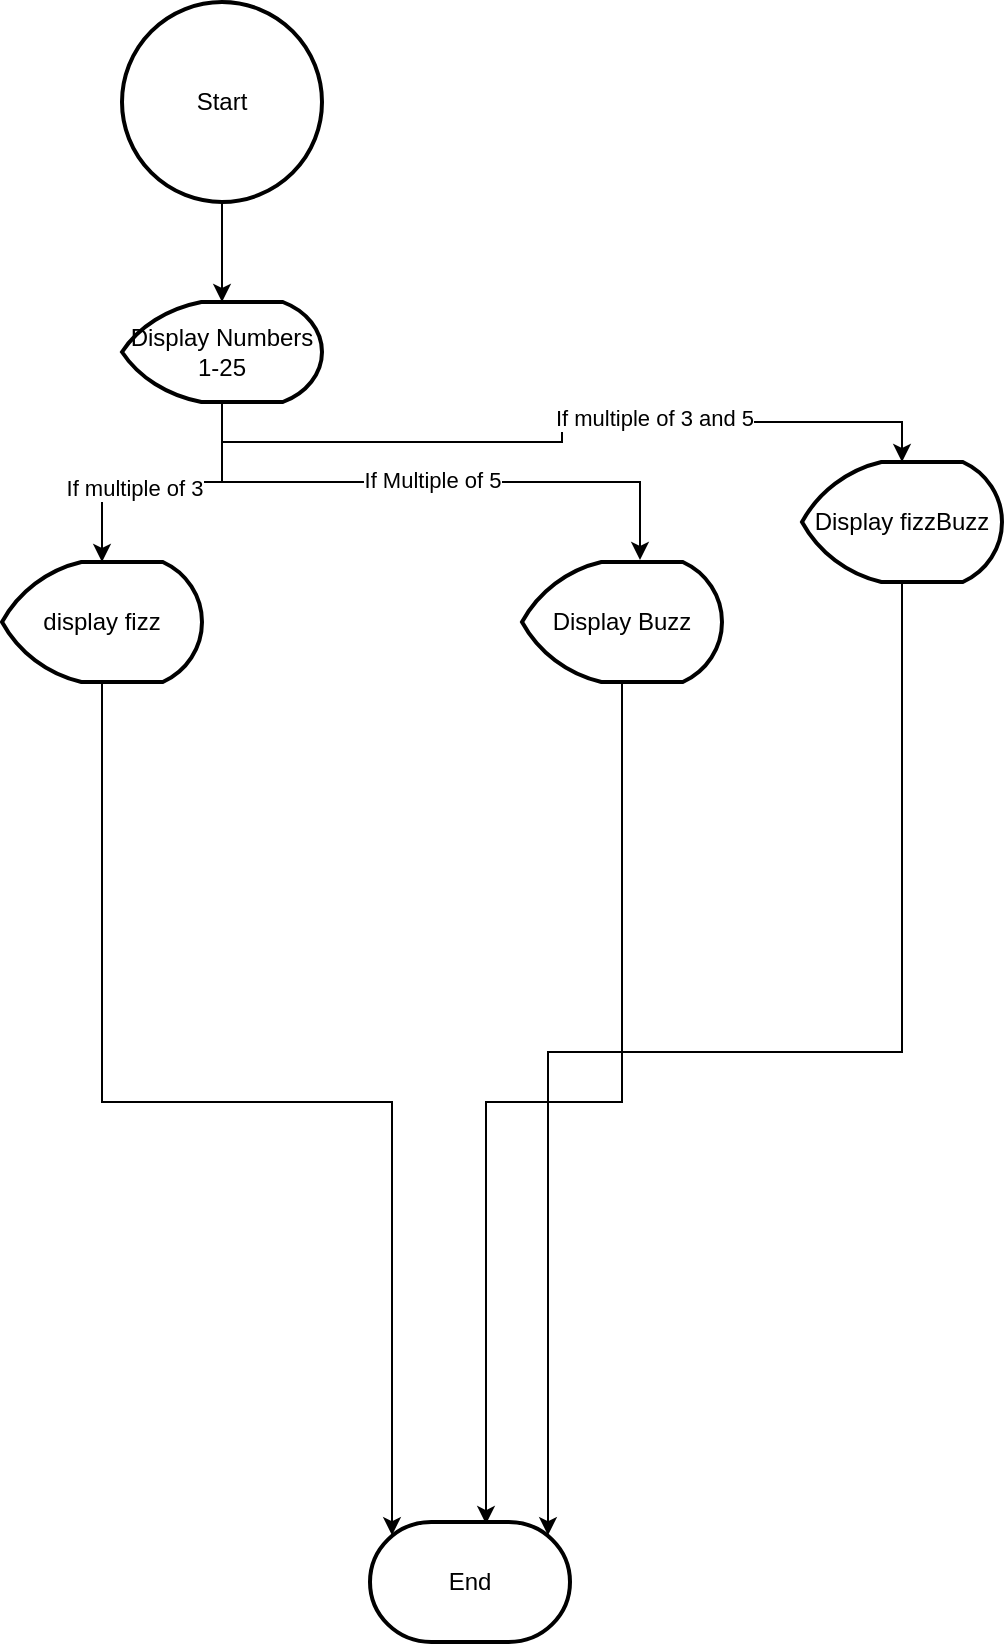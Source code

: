 <mxfile version="26.0.15">
  <diagram id="C5RBs43oDa-KdzZeNtuy" name="Page-1">
    <mxGraphModel dx="2072" dy="1124" grid="1" gridSize="10" guides="1" tooltips="1" connect="1" arrows="1" fold="1" page="1" pageScale="1" pageWidth="827" pageHeight="1169" math="0" shadow="0">
      <root>
        <mxCell id="WIyWlLk6GJQsqaUBKTNV-0" />
        <mxCell id="WIyWlLk6GJQsqaUBKTNV-1" parent="WIyWlLk6GJQsqaUBKTNV-0" />
        <mxCell id="R2d8Acfa6SfkNJneHcL2-3" style="edgeStyle=orthogonalEdgeStyle;rounded=0;orthogonalLoop=1;jettySize=auto;html=1;exitX=0.5;exitY=1;exitDx=0;exitDy=0;exitPerimeter=0;" edge="1" parent="WIyWlLk6GJQsqaUBKTNV-1" source="R2d8Acfa6SfkNJneHcL2-0" target="R2d8Acfa6SfkNJneHcL2-2">
          <mxGeometry relative="1" as="geometry" />
        </mxCell>
        <mxCell id="R2d8Acfa6SfkNJneHcL2-0" value="Start" style="strokeWidth=2;html=1;shape=mxgraph.flowchart.start_2;whiteSpace=wrap;" vertex="1" parent="WIyWlLk6GJQsqaUBKTNV-1">
          <mxGeometry x="240" y="20" width="100" height="100" as="geometry" />
        </mxCell>
        <mxCell id="R2d8Acfa6SfkNJneHcL2-1" value="End" style="strokeWidth=2;html=1;shape=mxgraph.flowchart.terminator;whiteSpace=wrap;" vertex="1" parent="WIyWlLk6GJQsqaUBKTNV-1">
          <mxGeometry x="364" y="780" width="100" height="60" as="geometry" />
        </mxCell>
        <mxCell id="R2d8Acfa6SfkNJneHcL2-4" style="edgeStyle=orthogonalEdgeStyle;rounded=0;orthogonalLoop=1;jettySize=auto;html=1;exitX=0.5;exitY=1;exitDx=0;exitDy=0;exitPerimeter=0;entryX=0.5;entryY=0;entryDx=0;entryDy=0;entryPerimeter=0;" edge="1" parent="WIyWlLk6GJQsqaUBKTNV-1" source="R2d8Acfa6SfkNJneHcL2-2" target="R2d8Acfa6SfkNJneHcL2-8">
          <mxGeometry relative="1" as="geometry">
            <mxPoint x="250" y="300" as="targetPoint" />
          </mxGeometry>
        </mxCell>
        <mxCell id="R2d8Acfa6SfkNJneHcL2-7" value="If multiple of 3" style="edgeLabel;html=1;align=center;verticalAlign=middle;resizable=0;points=[];" vertex="1" connectable="0" parent="R2d8Acfa6SfkNJneHcL2-4">
          <mxGeometry x="0.208" y="3" relative="1" as="geometry">
            <mxPoint as="offset" />
          </mxGeometry>
        </mxCell>
        <mxCell id="R2d8Acfa6SfkNJneHcL2-5" style="edgeStyle=orthogonalEdgeStyle;rounded=0;orthogonalLoop=1;jettySize=auto;html=1;exitX=0.5;exitY=1;exitDx=0;exitDy=0;exitPerimeter=0;entryX=0.59;entryY=-0.017;entryDx=0;entryDy=0;entryPerimeter=0;" edge="1" parent="WIyWlLk6GJQsqaUBKTNV-1" source="R2d8Acfa6SfkNJneHcL2-2" target="R2d8Acfa6SfkNJneHcL2-9">
          <mxGeometry relative="1" as="geometry">
            <mxPoint x="570" y="300" as="targetPoint" />
          </mxGeometry>
        </mxCell>
        <mxCell id="R2d8Acfa6SfkNJneHcL2-6" value="If Multiple of 5" style="edgeLabel;html=1;align=center;verticalAlign=middle;resizable=0;points=[];" vertex="1" connectable="0" parent="R2d8Acfa6SfkNJneHcL2-5">
          <mxGeometry x="0.007" y="1" relative="1" as="geometry">
            <mxPoint as="offset" />
          </mxGeometry>
        </mxCell>
        <mxCell id="R2d8Acfa6SfkNJneHcL2-15" style="edgeStyle=orthogonalEdgeStyle;rounded=0;orthogonalLoop=1;jettySize=auto;html=1;exitX=0.5;exitY=1;exitDx=0;exitDy=0;exitPerimeter=0;" edge="1" parent="WIyWlLk6GJQsqaUBKTNV-1" source="R2d8Acfa6SfkNJneHcL2-2" target="R2d8Acfa6SfkNJneHcL2-13">
          <mxGeometry relative="1" as="geometry" />
        </mxCell>
        <mxCell id="R2d8Acfa6SfkNJneHcL2-16" value="If multiple of 3 and 5" style="edgeLabel;html=1;align=center;verticalAlign=middle;resizable=0;points=[];" vertex="1" connectable="0" parent="R2d8Acfa6SfkNJneHcL2-15">
          <mxGeometry x="0.262" y="2" relative="1" as="geometry">
            <mxPoint as="offset" />
          </mxGeometry>
        </mxCell>
        <mxCell id="R2d8Acfa6SfkNJneHcL2-2" value="Display Numbers 1-25" style="strokeWidth=2;html=1;shape=mxgraph.flowchart.display;whiteSpace=wrap;" vertex="1" parent="WIyWlLk6GJQsqaUBKTNV-1">
          <mxGeometry x="240" y="170" width="100" height="50" as="geometry" />
        </mxCell>
        <mxCell id="R2d8Acfa6SfkNJneHcL2-8" value="display fizz" style="strokeWidth=2;html=1;shape=mxgraph.flowchart.display;whiteSpace=wrap;" vertex="1" parent="WIyWlLk6GJQsqaUBKTNV-1">
          <mxGeometry x="180" y="300" width="100" height="60" as="geometry" />
        </mxCell>
        <mxCell id="R2d8Acfa6SfkNJneHcL2-18" style="edgeStyle=orthogonalEdgeStyle;rounded=0;orthogonalLoop=1;jettySize=auto;html=1;exitX=0.5;exitY=1;exitDx=0;exitDy=0;exitPerimeter=0;entryX=0.58;entryY=0.017;entryDx=0;entryDy=0;entryPerimeter=0;" edge="1" parent="WIyWlLk6GJQsqaUBKTNV-1" source="R2d8Acfa6SfkNJneHcL2-9" target="R2d8Acfa6SfkNJneHcL2-1">
          <mxGeometry relative="1" as="geometry">
            <mxPoint x="410" y="780" as="targetPoint" />
          </mxGeometry>
        </mxCell>
        <mxCell id="R2d8Acfa6SfkNJneHcL2-9" value="Display Buzz" style="strokeWidth=2;html=1;shape=mxgraph.flowchart.display;whiteSpace=wrap;" vertex="1" parent="WIyWlLk6GJQsqaUBKTNV-1">
          <mxGeometry x="440" y="300" width="100" height="60" as="geometry" />
        </mxCell>
        <mxCell id="R2d8Acfa6SfkNJneHcL2-13" value="Display fizzBuzz" style="strokeWidth=2;html=1;shape=mxgraph.flowchart.display;whiteSpace=wrap;" vertex="1" parent="WIyWlLk6GJQsqaUBKTNV-1">
          <mxGeometry x="580" y="250" width="100" height="60" as="geometry" />
        </mxCell>
        <mxCell id="R2d8Acfa6SfkNJneHcL2-19" style="edgeStyle=orthogonalEdgeStyle;rounded=0;orthogonalLoop=1;jettySize=auto;html=1;exitX=0.5;exitY=1;exitDx=0;exitDy=0;exitPerimeter=0;entryX=0.11;entryY=0.11;entryDx=0;entryDy=0;entryPerimeter=0;" edge="1" parent="WIyWlLk6GJQsqaUBKTNV-1" source="R2d8Acfa6SfkNJneHcL2-8" target="R2d8Acfa6SfkNJneHcL2-1">
          <mxGeometry relative="1" as="geometry" />
        </mxCell>
        <mxCell id="R2d8Acfa6SfkNJneHcL2-20" style="edgeStyle=orthogonalEdgeStyle;rounded=0;orthogonalLoop=1;jettySize=auto;html=1;exitX=0.5;exitY=1;exitDx=0;exitDy=0;exitPerimeter=0;entryX=0.89;entryY=0.11;entryDx=0;entryDy=0;entryPerimeter=0;" edge="1" parent="WIyWlLk6GJQsqaUBKTNV-1" source="R2d8Acfa6SfkNJneHcL2-13" target="R2d8Acfa6SfkNJneHcL2-1">
          <mxGeometry relative="1" as="geometry" />
        </mxCell>
      </root>
    </mxGraphModel>
  </diagram>
</mxfile>
